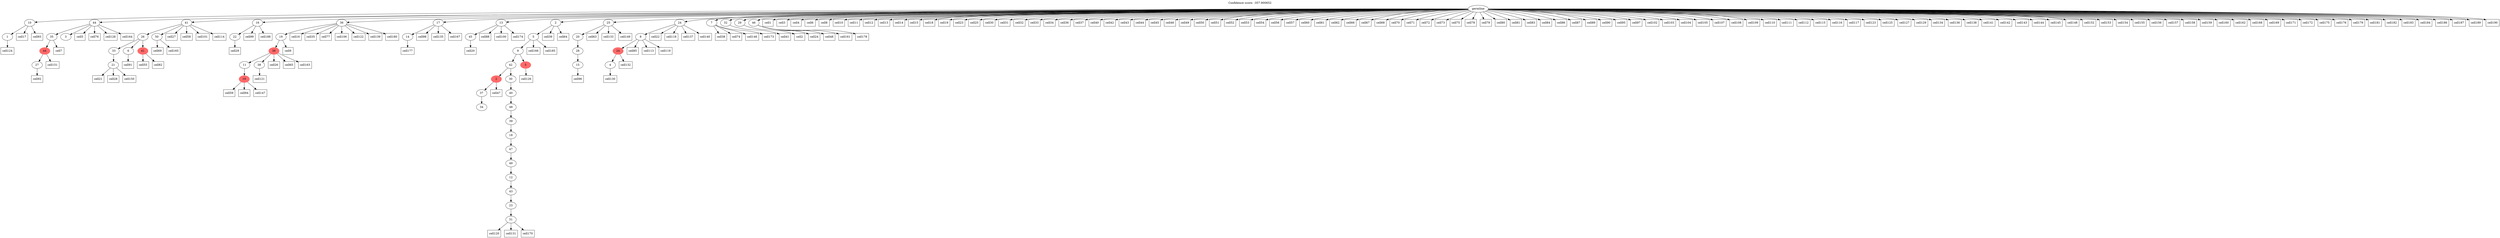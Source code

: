 digraph g {
	"55" -> "56";
	"56" [label="1"];
	"52" -> "53";
	"53" [label="27"];
	"51" -> "52";
	"52" [color=indianred1, style=filled, label="44"];
	"50" -> "51";
	"51" [label="35"];
	"50" -> "54";
	"54" [label="3"];
	"44" -> "45";
	"45" [label="21"];
	"43" -> "44";
	"44" [label="33"];
	"43" -> "46";
	"46" [label="6"];
	"43" -> "47";
	"47" [color=indianred1, style=filled, label="41"];
	"42" -> "43";
	"43" [label="26"];
	"42" -> "48";
	"48" [label="50"];
	"39" -> "40";
	"40" [label="22"];
	"36" -> "37";
	"37" [color=indianred1, style=filled, label="19"];
	"35" -> "36";
	"36" [label="11"];
	"35" -> "38";
	"38" [label="38"];
	"34" -> "35";
	"35" [color=indianred1, style=filled, label="36"];
	"33" -> "34";
	"34" [label="19"];
	"31" -> "32";
	"32" [label="14"];
	"28" -> "29";
	"29" [label="45"];
	"25" -> "26";
	"26" [label="34"];
	"24" -> "25";
	"25" [label="37"];
	"22" -> "23";
	"23" [label="31"];
	"21" -> "22";
	"22" [label="23"];
	"20" -> "21";
	"21" [label="43"];
	"19" -> "20";
	"20" [label="12"];
	"18" -> "19";
	"19" [label="49"];
	"17" -> "18";
	"18" [label="47"];
	"16" -> "17";
	"17" [label="18"];
	"15" -> "16";
	"16" [label="39"];
	"14" -> "15";
	"15" [label="48"];
	"13" -> "14";
	"14" [label="40"];
	"12" -> "13";
	"13" [label="30"];
	"12" -> "24";
	"24" [color=indianred1, style=filled, label="2"];
	"11" -> "12";
	"12" [label="42"];
	"11" -> "27";
	"27" [color=indianred1, style=filled, label="5"];
	"10" -> "11";
	"11" [label="9"];
	"9" -> "10";
	"10" [label="5"];
	"7" -> "8";
	"8" [label="15"];
	"6" -> "7";
	"7" [label="28"];
	"5" -> "6";
	"6" [label="20"];
	"3" -> "4";
	"4" [label="4"];
	"2" -> "3";
	"3" [color=indianred1, style=filled, label="24"];
	"1" -> "2";
	"2" [label="8"];
	"0" -> "1";
	"1" [label="24"];
	"0" -> "5";
	"5" [label="25"];
	"0" -> "9";
	"9" [label="2"];
	"0" -> "28";
	"28" [label="13"];
	"0" -> "30";
	"30" [label="7"];
	"0" -> "31";
	"31" [label="17"];
	"0" -> "33";
	"33" [label="36"];
	"0" -> "39";
	"39" [label="16"];
	"0" -> "41";
	"41" [label="32"];
	"0" -> "42";
	"42" [label="41"];
	"0" -> "49";
	"49" [label="29"];
	"0" -> "50";
	"50" [label="44"];
	"0" -> "55";
	"55" [label="10"];
	"0" -> "57";
	"57" [label="46"];
	"0" [label="germline"];
	"0" -> "cell1";
	"cell1" [shape=box];
	"49" -> "cell2";
	"cell2" [shape=box];
	"0" -> "cell3";
	"cell3" [shape=box];
	"0" -> "cell4";
	"cell4" [shape=box];
	"50" -> "cell5";
	"cell5" [shape=box];
	"0" -> "cell6";
	"cell6" [shape=box];
	"51" -> "cell7";
	"cell7" [shape=box];
	"0" -> "cell8";
	"cell8" [shape=box];
	"34" -> "cell9";
	"cell9" [shape=box];
	"0" -> "cell10";
	"cell10" [shape=box];
	"0" -> "cell11";
	"cell11" [shape=box];
	"0" -> "cell12";
	"cell12" [shape=box];
	"0" -> "cell13";
	"cell13" [shape=box];
	"0" -> "cell14";
	"cell14" [shape=box];
	"0" -> "cell15";
	"cell15" [shape=box];
	"33" -> "cell16";
	"cell16" [shape=box];
	"55" -> "cell17";
	"cell17" [shape=box];
	"0" -> "cell18";
	"cell18" [shape=box];
	"0" -> "cell19";
	"cell19" [shape=box];
	"29" -> "cell20";
	"cell20" [shape=box];
	"45" -> "cell21";
	"cell21" [shape=box];
	"1" -> "cell22";
	"cell22" [shape=box];
	"0" -> "cell23";
	"cell23" [shape=box];
	"57" -> "cell24";
	"cell24" [shape=box];
	"0" -> "cell25";
	"cell25" [shape=box];
	"35" -> "cell26";
	"cell26" [shape=box];
	"42" -> "cell27";
	"cell27" [shape=box];
	"45" -> "cell28";
	"cell28" [shape=box];
	"40" -> "cell29";
	"cell29" [shape=box];
	"0" -> "cell30";
	"cell30" [shape=box];
	"0" -> "cell31";
	"cell31" [shape=box];
	"0" -> "cell32";
	"cell32" [shape=box];
	"0" -> "cell33";
	"cell33" [shape=box];
	"0" -> "cell34";
	"cell34" [shape=box];
	"33" -> "cell35";
	"cell35" [shape=box];
	"0" -> "cell36";
	"cell36" [shape=box];
	"0" -> "cell37";
	"cell37" [shape=box];
	"30" -> "cell38";
	"cell38" [shape=box];
	"9" -> "cell39";
	"cell39" [shape=box];
	"0" -> "cell40";
	"cell40" [shape=box];
	"41" -> "cell41";
	"cell41" [shape=box];
	"0" -> "cell42";
	"cell42" [shape=box];
	"0" -> "cell43";
	"cell43" [shape=box];
	"0" -> "cell44";
	"cell44" [shape=box];
	"0" -> "cell45";
	"cell45" [shape=box];
	"0" -> "cell46";
	"cell46" [shape=box];
	"24" -> "cell47";
	"cell47" [shape=box];
	"57" -> "cell48";
	"cell48" [shape=box];
	"0" -> "cell49";
	"cell49" [shape=box];
	"0" -> "cell50";
	"cell50" [shape=box];
	"0" -> "cell51";
	"cell51" [shape=box];
	"0" -> "cell52";
	"cell52" [shape=box];
	"0" -> "cell53";
	"cell53" [shape=box];
	"0" -> "cell54";
	"cell54" [shape=box];
	"47" -> "cell55";
	"cell55" [shape=box];
	"0" -> "cell56";
	"cell56" [shape=box];
	"0" -> "cell57";
	"cell57" [shape=box];
	"42" -> "cell58";
	"cell58" [shape=box];
	"37" -> "cell59";
	"cell59" [shape=box];
	"0" -> "cell60";
	"cell60" [shape=box];
	"0" -> "cell61";
	"cell61" [shape=box];
	"0" -> "cell62";
	"cell62" [shape=box];
	"5" -> "cell63";
	"cell63" [shape=box];
	"9" -> "cell64";
	"cell64" [shape=box];
	"35" -> "cell65";
	"cell65" [shape=box];
	"0" -> "cell66";
	"cell66" [shape=box];
	"0" -> "cell67";
	"cell67" [shape=box];
	"0" -> "cell68";
	"cell68" [shape=box];
	"48" -> "cell69";
	"cell69" [shape=box];
	"0" -> "cell70";
	"cell70" [shape=box];
	"0" -> "cell71";
	"cell71" [shape=box];
	"0" -> "cell72";
	"cell72" [shape=box];
	"0" -> "cell73";
	"cell73" [shape=box];
	"30" -> "cell74";
	"cell74" [shape=box];
	"0" -> "cell75";
	"cell75" [shape=box];
	"50" -> "cell76";
	"cell76" [shape=box];
	"33" -> "cell77";
	"cell77" [shape=box];
	"0" -> "cell78";
	"cell78" [shape=box];
	"0" -> "cell79";
	"cell79" [shape=box];
	"0" -> "cell80";
	"cell80" [shape=box];
	"0" -> "cell81";
	"cell81" [shape=box];
	"47" -> "cell82";
	"cell82" [shape=box];
	"0" -> "cell83";
	"cell83" [shape=box];
	"0" -> "cell84";
	"cell84" [shape=box];
	"2" -> "cell85";
	"cell85" [shape=box];
	"0" -> "cell86";
	"cell86" [shape=box];
	"0" -> "cell87";
	"cell87" [shape=box];
	"28" -> "cell88";
	"cell88" [shape=box];
	"0" -> "cell89";
	"cell89" [shape=box];
	"0" -> "cell90";
	"cell90" [shape=box];
	"46" -> "cell91";
	"cell91" [shape=box];
	"53" -> "cell92";
	"cell92" [shape=box];
	"55" -> "cell93";
	"cell93" [shape=box];
	"37" -> "cell94";
	"cell94" [shape=box];
	"0" -> "cell95";
	"cell95" [shape=box];
	"8" -> "cell96";
	"cell96" [shape=box];
	"0" -> "cell97";
	"cell97" [shape=box];
	"31" -> "cell98";
	"cell98" [shape=box];
	"39" -> "cell99";
	"cell99" [shape=box];
	"28" -> "cell100";
	"cell100" [shape=box];
	"42" -> "cell101";
	"cell101" [shape=box];
	"0" -> "cell102";
	"cell102" [shape=box];
	"0" -> "cell103";
	"cell103" [shape=box];
	"0" -> "cell104";
	"cell104" [shape=box];
	"0" -> "cell105";
	"cell105" [shape=box];
	"33" -> "cell106";
	"cell106" [shape=box];
	"0" -> "cell107";
	"cell107" [shape=box];
	"0" -> "cell108";
	"cell108" [shape=box];
	"0" -> "cell109";
	"cell109" [shape=box];
	"0" -> "cell110";
	"cell110" [shape=box];
	"0" -> "cell111";
	"cell111" [shape=box];
	"0" -> "cell112";
	"cell112" [shape=box];
	"2" -> "cell113";
	"cell113" [shape=box];
	"42" -> "cell114";
	"cell114" [shape=box];
	"0" -> "cell115";
	"cell115" [shape=box];
	"0" -> "cell116";
	"cell116" [shape=box];
	"0" -> "cell117";
	"cell117" [shape=box];
	"1" -> "cell118";
	"cell118" [shape=box];
	"2" -> "cell119";
	"cell119" [shape=box];
	"23" -> "cell120";
	"cell120" [shape=box];
	"38" -> "cell121";
	"cell121" [shape=box];
	"33" -> "cell122";
	"cell122" [shape=box];
	"0" -> "cell123";
	"cell123" [shape=box];
	"56" -> "cell124";
	"cell124" [shape=box];
	"0" -> "cell125";
	"cell125" [shape=box];
	"27" -> "cell126";
	"cell126" [shape=box];
	"0" -> "cell127";
	"cell127" [shape=box];
	"50" -> "cell128";
	"cell128" [shape=box];
	"0" -> "cell129";
	"cell129" [shape=box];
	"4" -> "cell130";
	"cell130" [shape=box];
	"23" -> "cell131";
	"cell131" [shape=box];
	"3" -> "cell132";
	"cell132" [shape=box];
	"5" -> "cell133";
	"cell133" [shape=box];
	"0" -> "cell134";
	"cell134" [shape=box];
	"31" -> "cell135";
	"cell135" [shape=box];
	"0" -> "cell136";
	"cell136" [shape=box];
	"1" -> "cell137";
	"cell137" [shape=box];
	"0" -> "cell138";
	"cell138" [shape=box];
	"33" -> "cell139";
	"cell139" [shape=box];
	"1" -> "cell140";
	"cell140" [shape=box];
	"0" -> "cell141";
	"cell141" [shape=box];
	"0" -> "cell142";
	"cell142" [shape=box];
	"0" -> "cell143";
	"cell143" [shape=box];
	"0" -> "cell144";
	"cell144" [shape=box];
	"0" -> "cell145";
	"cell145" [shape=box];
	"30" -> "cell146";
	"cell146" [shape=box];
	"37" -> "cell147";
	"cell147" [shape=box];
	"0" -> "cell148";
	"cell148" [shape=box];
	"5" -> "cell149";
	"cell149" [shape=box];
	"45" -> "cell150";
	"cell150" [shape=box];
	"52" -> "cell151";
	"cell151" [shape=box];
	"0" -> "cell152";
	"cell152" [shape=box];
	"0" -> "cell153";
	"cell153" [shape=box];
	"0" -> "cell154";
	"cell154" [shape=box];
	"0" -> "cell155";
	"cell155" [shape=box];
	"0" -> "cell156";
	"cell156" [shape=box];
	"0" -> "cell157";
	"cell157" [shape=box];
	"0" -> "cell158";
	"cell158" [shape=box];
	"0" -> "cell159";
	"cell159" [shape=box];
	"0" -> "cell160";
	"cell160" [shape=box];
	"57" -> "cell161";
	"cell161" [shape=box];
	"0" -> "cell162";
	"cell162" [shape=box];
	"35" -> "cell163";
	"cell163" [shape=box];
	"50" -> "cell164";
	"cell164" [shape=box];
	"48" -> "cell165";
	"cell165" [shape=box];
	"10" -> "cell166";
	"cell166" [shape=box];
	"31" -> "cell167";
	"cell167" [shape=box];
	"0" -> "cell168";
	"cell168" [shape=box];
	"0" -> "cell169";
	"cell169" [shape=box];
	"23" -> "cell170";
	"cell170" [shape=box];
	"0" -> "cell171";
	"cell171" [shape=box];
	"0" -> "cell172";
	"cell172" [shape=box];
	"30" -> "cell173";
	"cell173" [shape=box];
	"28" -> "cell174";
	"cell174" [shape=box];
	"0" -> "cell175";
	"cell175" [shape=box];
	"0" -> "cell176";
	"cell176" [shape=box];
	"32" -> "cell177";
	"cell177" [shape=box];
	"57" -> "cell178";
	"cell178" [shape=box];
	"0" -> "cell179";
	"cell179" [shape=box];
	"33" -> "cell180";
	"cell180" [shape=box];
	"0" -> "cell181";
	"cell181" [shape=box];
	"0" -> "cell182";
	"cell182" [shape=box];
	"0" -> "cell183";
	"cell183" [shape=box];
	"0" -> "cell184";
	"cell184" [shape=box];
	"10" -> "cell185";
	"cell185" [shape=box];
	"0" -> "cell186";
	"cell186" [shape=box];
	"0" -> "cell187";
	"cell187" [shape=box];
	"39" -> "cell188";
	"cell188" [shape=box];
	"0" -> "cell189";
	"cell189" [shape=box];
	"0" -> "cell190";
	"cell190" [shape=box];
	labelloc="t";
	label="Confidence score: -357.900652";
}

